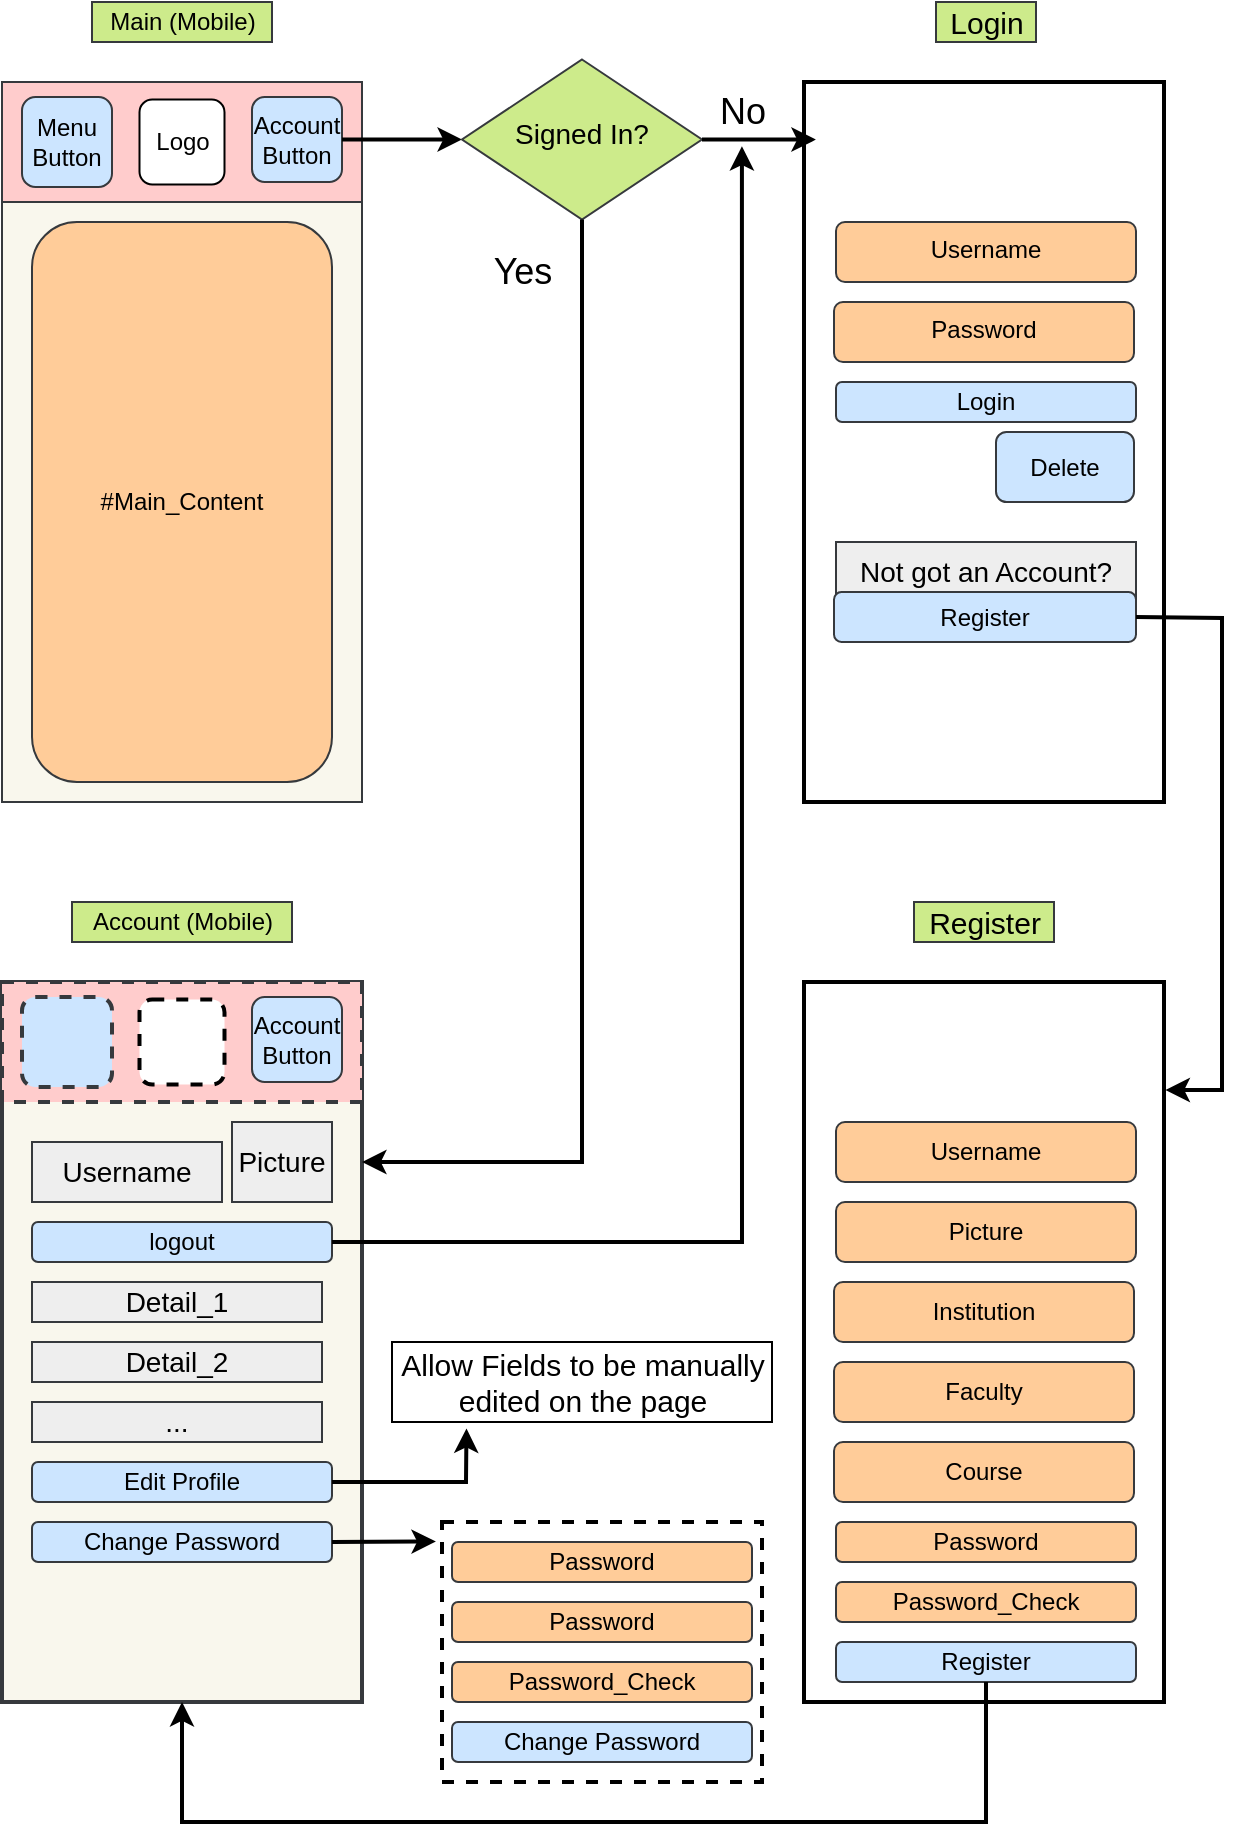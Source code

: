<mxfile version="14.4.3" type="device"><diagram id="piDafpqhtRUU5qUU-vj8" name="Page-1"><mxGraphModel dx="1673" dy="945" grid="1" gridSize="10" guides="1" tooltips="1" connect="1" arrows="1" fold="1" page="1" pageScale="1" pageWidth="827" pageHeight="1169" math="0" shadow="0"><root><mxCell id="0"/><mxCell id="1" parent="0"/><mxCell id="cZ1oKdBOZjsNVK2tnyoh-92" value="" style="rounded=0;whiteSpace=wrap;html=1;strokeColor=#000000;strokeWidth=2;fillColor=none;fontSize=18;dashed=1;" vertex="1" parent="1"><mxGeometry x="270" y="770" width="160" height="130" as="geometry"/></mxCell><mxCell id="cZ1oKdBOZjsNVK2tnyoh-28" value="" style="rounded=0;whiteSpace=wrap;html=1;strokeColor=#000000;strokeWidth=2;fillColor=none;" vertex="1" parent="1"><mxGeometry x="451" y="50" width="180" height="360" as="geometry"/></mxCell><mxCell id="cZ1oKdBOZjsNVK2tnyoh-46" value="Not got an Account?" style="rounded=0;whiteSpace=wrap;html=1;strokeColor=#36393d;strokeWidth=1;fillColor=#eeeeee;fontSize=14;verticalAlign=top;" vertex="1" parent="1"><mxGeometry x="467" y="280" width="150" height="40" as="geometry"/></mxCell><mxCell id="cZ1oKdBOZjsNVK2tnyoh-14" value="" style="rounded=0;whiteSpace=wrap;html=1;strokeColor=#000000;fillColor=none;strokeWidth=2;" vertex="1" parent="1"><mxGeometry x="451" y="500" width="180" height="360" as="geometry"/></mxCell><mxCell id="VLOKbqdBFPINqb7wghkA-30" value="" style="rounded=0;whiteSpace=wrap;html=1;fillColor=#f9f7ed;strokeColor=#36393d;" parent="1" vertex="1"><mxGeometry x="50" y="50" width="180" height="360" as="geometry"/></mxCell><mxCell id="VLOKbqdBFPINqb7wghkA-31" value="" style="rounded=0;whiteSpace=wrap;html=1;strokeColor=#36393d;fillColor=#ffcccc;" parent="1" vertex="1"><mxGeometry x="50" y="50" width="180" height="60" as="geometry"/></mxCell><mxCell id="VLOKbqdBFPINqb7wghkA-32" value="Logo" style="rounded=1;whiteSpace=wrap;html=1;" parent="1" vertex="1"><mxGeometry x="118.75" y="58.75" width="42.5" height="42.5" as="geometry"/></mxCell><mxCell id="VLOKbqdBFPINqb7wghkA-33" value="&lt;div&gt;Menu Button&lt;br&gt;&lt;/div&gt;" style="rounded=1;whiteSpace=wrap;html=1;strokeColor=#36393d;fillColor=#cce5ff;" parent="1" vertex="1"><mxGeometry x="60" y="57.5" width="45" height="45" as="geometry"/></mxCell><mxCell id="VLOKbqdBFPINqb7wghkA-34" value="&lt;div&gt;Account&lt;/div&gt;&lt;div&gt;Button&lt;/div&gt;" style="rounded=1;whiteSpace=wrap;html=1;strokeColor=#36393d;fillColor=#cce5ff;" parent="1" vertex="1"><mxGeometry x="175" y="57.5" width="45" height="42.5" as="geometry"/></mxCell><mxCell id="VLOKbqdBFPINqb7wghkA-37" value="Main (Mobile)" style="text;html=1;align=center;verticalAlign=middle;resizable=0;points=[];autosize=1;strokeColor=#36393d;fillColor=#cdeb8b;" parent="1" vertex="1"><mxGeometry x="95" y="10" width="90" height="20" as="geometry"/></mxCell><mxCell id="cZ1oKdBOZjsNVK2tnyoh-9" value="#Main_Content" style="rounded=1;whiteSpace=wrap;html=1;strokeColor=#36393d;fillColor=#ffcc99;" vertex="1" parent="1"><mxGeometry x="65" y="120" width="150" height="280" as="geometry"/></mxCell><mxCell id="cZ1oKdBOZjsNVK2tnyoh-15" value="Picture" style="rounded=1;whiteSpace=wrap;html=1;strokeColor=#36393d;fillColor=#ffcc99;" vertex="1" parent="1"><mxGeometry x="467" y="610" width="150" height="30" as="geometry"/></mxCell><mxCell id="cZ1oKdBOZjsNVK2tnyoh-22" value="Register" style="text;html=1;align=center;verticalAlign=middle;resizable=0;points=[];autosize=1;strokeColor=#36393d;strokeWidth=1;fontSize=15;fillColor=#cdeb8b;" vertex="1" parent="1"><mxGeometry x="506" y="460" width="70" height="20" as="geometry"/></mxCell><mxCell id="cZ1oKdBOZjsNVK2tnyoh-26" value="" style="endArrow=classic;html=1;strokeWidth=2;fontSize=15;entryX=0;entryY=0.5;entryDx=0;entryDy=0;" edge="1" parent="1" source="VLOKbqdBFPINqb7wghkA-34" target="cZ1oKdBOZjsNVK2tnyoh-47"><mxGeometry width="50" height="50" relative="1" as="geometry"><mxPoint x="320" y="480" as="sourcePoint"/><mxPoint x="260" y="79" as="targetPoint"/></mxGeometry></mxCell><mxCell id="cZ1oKdBOZjsNVK2tnyoh-31" value="Username" style="rounded=1;whiteSpace=wrap;html=1;strokeColor=#36393d;fillColor=#ffcc99;verticalAlign=top;" vertex="1" parent="1"><mxGeometry x="467" y="120" width="150" height="30" as="geometry"/></mxCell><mxCell id="cZ1oKdBOZjsNVK2tnyoh-32" value="Password" style="rounded=1;whiteSpace=wrap;html=1;strokeColor=#36393d;fillColor=#ffcc99;verticalAlign=top;" vertex="1" parent="1"><mxGeometry x="466" y="160" width="150" height="30" as="geometry"/></mxCell><mxCell id="cZ1oKdBOZjsNVK2tnyoh-36" value="Login" style="rounded=1;whiteSpace=wrap;html=1;strokeColor=#36393d;fillColor=#cce5ff;" vertex="1" parent="1"><mxGeometry x="467" y="200" width="150" height="20" as="geometry"/></mxCell><mxCell id="cZ1oKdBOZjsNVK2tnyoh-37" value="Delete" style="rounded=1;whiteSpace=wrap;html=1;strokeColor=#36393d;fillColor=#cce5ff;" vertex="1" parent="1"><mxGeometry x="547" y="225" width="69" height="35" as="geometry"/></mxCell><mxCell id="cZ1oKdBOZjsNVK2tnyoh-39" value="Register" style="rounded=1;whiteSpace=wrap;html=1;strokeColor=#36393d;fillColor=#cce5ff;" vertex="1" parent="1"><mxGeometry x="466" y="305" width="151" height="25" as="geometry"/></mxCell><mxCell id="cZ1oKdBOZjsNVK2tnyoh-41" value="Login" style="text;html=1;align=center;verticalAlign=middle;resizable=0;points=[];autosize=1;strokeColor=#36393d;fontSize=15;fillColor=#cdeb8b;" vertex="1" parent="1"><mxGeometry x="517" y="10" width="50" height="20" as="geometry"/></mxCell><mxCell id="cZ1oKdBOZjsNVK2tnyoh-47" value="&lt;div&gt;Signed In?&lt;/div&gt;" style="rhombus;whiteSpace=wrap;html=1;strokeColor=#36393d;strokeWidth=1;fillColor=#cdeb8b;fontSize=14;verticalAlign=middle;spacingBottom=5;" vertex="1" parent="1"><mxGeometry x="280" y="38.75" width="120" height="80" as="geometry"/></mxCell><mxCell id="cZ1oKdBOZjsNVK2tnyoh-49" value="" style="endArrow=classic;html=1;strokeWidth=2;fontSize=15;entryX=0.033;entryY=0.08;entryDx=0;entryDy=0;entryPerimeter=0;exitX=1;exitY=0.5;exitDx=0;exitDy=0;" edge="1" parent="1" source="cZ1oKdBOZjsNVK2tnyoh-47" target="cZ1oKdBOZjsNVK2tnyoh-28"><mxGeometry width="50" height="50" relative="1" as="geometry"><mxPoint x="220" y="78.75" as="sourcePoint"/><mxPoint x="260" y="78.75" as="targetPoint"/></mxGeometry></mxCell><mxCell id="cZ1oKdBOZjsNVK2tnyoh-50" value="No" style="text;html=1;align=center;verticalAlign=middle;resizable=0;points=[];autosize=1;fontSize=18;" vertex="1" parent="1"><mxGeometry x="400" y="50" width="40" height="30" as="geometry"/></mxCell><mxCell id="cZ1oKdBOZjsNVK2tnyoh-59" value="" style="rounded=0;whiteSpace=wrap;html=1;fillColor=#f9f7ed;strokeColor=#36393d;strokeWidth=2;" vertex="1" parent="1"><mxGeometry x="50" y="500" width="180" height="360" as="geometry"/></mxCell><mxCell id="cZ1oKdBOZjsNVK2tnyoh-60" value="" style="rounded=0;whiteSpace=wrap;html=1;strokeColor=#36393d;fillColor=#ffcccc;dashed=1;strokeWidth=2;" vertex="1" parent="1"><mxGeometry x="50" y="500" width="180" height="60" as="geometry"/></mxCell><mxCell id="cZ1oKdBOZjsNVK2tnyoh-61" value="" style="rounded=1;whiteSpace=wrap;html=1;strokeWidth=2;dashed=1;" vertex="1" parent="1"><mxGeometry x="118.75" y="508.75" width="42.5" height="42.5" as="geometry"/></mxCell><mxCell id="cZ1oKdBOZjsNVK2tnyoh-62" value="" style="rounded=1;whiteSpace=wrap;html=1;strokeColor=#36393d;fillColor=#cce5ff;dashed=1;strokeWidth=2;" vertex="1" parent="1"><mxGeometry x="60" y="507.5" width="45" height="45" as="geometry"/></mxCell><mxCell id="cZ1oKdBOZjsNVK2tnyoh-63" value="&lt;div&gt;Account&lt;/div&gt;&lt;div&gt;Button&lt;/div&gt;" style="rounded=1;whiteSpace=wrap;html=1;strokeColor=#36393d;fillColor=#cce5ff;" vertex="1" parent="1"><mxGeometry x="175" y="507.5" width="45" height="42.5" as="geometry"/></mxCell><mxCell id="cZ1oKdBOZjsNVK2tnyoh-64" value="Account (Mobile)" style="text;html=1;align=center;verticalAlign=middle;resizable=0;points=[];autosize=1;strokeColor=#36393d;fillColor=#cdeb8b;" vertex="1" parent="1"><mxGeometry x="85" y="460" width="110" height="20" as="geometry"/></mxCell><mxCell id="cZ1oKdBOZjsNVK2tnyoh-67" value="Institution" style="rounded=1;whiteSpace=wrap;html=1;strokeColor=#36393d;fillColor=#ffcc99;" vertex="1" parent="1"><mxGeometry x="466" y="650" width="150" height="30" as="geometry"/></mxCell><mxCell id="cZ1oKdBOZjsNVK2tnyoh-68" value="Username" style="rounded=1;whiteSpace=wrap;html=1;strokeColor=#36393d;fillColor=#ffcc99;" vertex="1" parent="1"><mxGeometry x="467" y="570" width="150" height="30" as="geometry"/></mxCell><mxCell id="cZ1oKdBOZjsNVK2tnyoh-69" value="Faculty" style="rounded=1;whiteSpace=wrap;html=1;strokeColor=#36393d;fillColor=#ffcc99;" vertex="1" parent="1"><mxGeometry x="466" y="690" width="150" height="30" as="geometry"/></mxCell><mxCell id="cZ1oKdBOZjsNVK2tnyoh-70" value="Course" style="rounded=1;whiteSpace=wrap;html=1;strokeColor=#36393d;fillColor=#ffcc99;" vertex="1" parent="1"><mxGeometry x="466" y="730" width="150" height="30" as="geometry"/></mxCell><mxCell id="cZ1oKdBOZjsNVK2tnyoh-71" value="Password" style="rounded=1;whiteSpace=wrap;html=1;strokeColor=#36393d;fillColor=#ffcc99;" vertex="1" parent="1"><mxGeometry x="467" y="770" width="150" height="20" as="geometry"/></mxCell><mxCell id="cZ1oKdBOZjsNVK2tnyoh-72" value="Password_Check" style="rounded=1;whiteSpace=wrap;html=1;strokeColor=#36393d;fillColor=#ffcc99;" vertex="1" parent="1"><mxGeometry x="467" y="800" width="150" height="20" as="geometry"/></mxCell><mxCell id="cZ1oKdBOZjsNVK2tnyoh-73" value="Register" style="rounded=1;whiteSpace=wrap;html=1;strokeColor=#36393d;fillColor=#cce5ff;" vertex="1" parent="1"><mxGeometry x="467" y="830" width="150" height="20" as="geometry"/></mxCell><mxCell id="cZ1oKdBOZjsNVK2tnyoh-74" value="" style="endArrow=classic;html=1;strokeWidth=2;fontSize=18;exitX=0.5;exitY=1;exitDx=0;exitDy=0;entryX=1;entryY=0.25;entryDx=0;entryDy=0;rounded=0;" edge="1" parent="1" source="cZ1oKdBOZjsNVK2tnyoh-47" target="cZ1oKdBOZjsNVK2tnyoh-59"><mxGeometry width="50" height="50" relative="1" as="geometry"><mxPoint x="40" y="510" as="sourcePoint"/><mxPoint x="90" y="460" as="targetPoint"/><Array as="points"><mxPoint x="340" y="590"/></Array></mxGeometry></mxCell><mxCell id="cZ1oKdBOZjsNVK2tnyoh-75" value="Yes" style="text;html=1;align=center;verticalAlign=middle;resizable=0;points=[];autosize=1;fontSize=18;" vertex="1" parent="1"><mxGeometry x="290" y="130" width="40" height="30" as="geometry"/></mxCell><mxCell id="cZ1oKdBOZjsNVK2tnyoh-76" value="Picture" style="rounded=0;whiteSpace=wrap;html=1;strokeColor=#36393d;strokeWidth=1;fillColor=#eeeeee;fontSize=14;verticalAlign=middle;" vertex="1" parent="1"><mxGeometry x="165" y="570" width="50" height="40" as="geometry"/></mxCell><mxCell id="cZ1oKdBOZjsNVK2tnyoh-78" value="Username" style="rounded=0;whiteSpace=wrap;html=1;strokeColor=#36393d;strokeWidth=1;fillColor=#eeeeee;fontSize=14;verticalAlign=middle;" vertex="1" parent="1"><mxGeometry x="65" y="580" width="95" height="30" as="geometry"/></mxCell><mxCell id="cZ1oKdBOZjsNVK2tnyoh-79" value="" style="endArrow=classic;html=1;strokeWidth=2;fontSize=18;exitX=1;exitY=0.5;exitDx=0;exitDy=0;entryX=1.004;entryY=0.15;entryDx=0;entryDy=0;rounded=0;entryPerimeter=0;" edge="1" parent="1" source="cZ1oKdBOZjsNVK2tnyoh-39" target="cZ1oKdBOZjsNVK2tnyoh-14"><mxGeometry width="50" height="50" relative="1" as="geometry"><mxPoint x="340" y="118.75" as="sourcePoint"/><mxPoint x="220" y="528.75" as="targetPoint"/><Array as="points"><mxPoint x="660" y="318"/><mxPoint x="660" y="554"/></Array></mxGeometry></mxCell><mxCell id="cZ1oKdBOZjsNVK2tnyoh-80" value="Password" style="rounded=1;whiteSpace=wrap;html=1;strokeColor=#36393d;fillColor=#ffcc99;" vertex="1" parent="1"><mxGeometry x="275" y="810" width="150" height="20" as="geometry"/></mxCell><mxCell id="cZ1oKdBOZjsNVK2tnyoh-81" value="Password_Check" style="rounded=1;whiteSpace=wrap;html=1;strokeColor=#36393d;fillColor=#ffcc99;" vertex="1" parent="1"><mxGeometry x="275" y="840" width="150" height="20" as="geometry"/></mxCell><mxCell id="cZ1oKdBOZjsNVK2tnyoh-82" value="logout" style="rounded=1;whiteSpace=wrap;html=1;strokeColor=#36393d;fillColor=#cce5ff;" vertex="1" parent="1"><mxGeometry x="65" y="620" width="150" height="20" as="geometry"/></mxCell><mxCell id="cZ1oKdBOZjsNVK2tnyoh-84" value="" style="endArrow=classic;html=1;strokeWidth=2;fontSize=18;exitX=1;exitY=0.5;exitDx=0;exitDy=0;rounded=0;entryX=0.499;entryY=1.069;entryDx=0;entryDy=0;entryPerimeter=0;" edge="1" parent="1" source="cZ1oKdBOZjsNVK2tnyoh-82" target="cZ1oKdBOZjsNVK2tnyoh-50"><mxGeometry width="50" height="50" relative="1" as="geometry"><mxPoint x="390" y="189.75" as="sourcePoint"/><mxPoint x="400" y="310" as="targetPoint"/><Array as="points"><mxPoint x="420" y="630"/></Array></mxGeometry></mxCell><mxCell id="cZ1oKdBOZjsNVK2tnyoh-85" value="Detail_1" style="rounded=0;whiteSpace=wrap;html=1;strokeColor=#36393d;strokeWidth=1;fillColor=#eeeeee;fontSize=14;verticalAlign=middle;" vertex="1" parent="1"><mxGeometry x="65" y="650" width="145" height="20" as="geometry"/></mxCell><mxCell id="cZ1oKdBOZjsNVK2tnyoh-86" value="Detail_2" style="rounded=0;whiteSpace=wrap;html=1;strokeColor=#36393d;strokeWidth=1;fillColor=#eeeeee;fontSize=14;verticalAlign=middle;" vertex="1" parent="1"><mxGeometry x="65" y="680" width="145" height="20" as="geometry"/></mxCell><mxCell id="cZ1oKdBOZjsNVK2tnyoh-87" value="..." style="rounded=0;whiteSpace=wrap;html=1;strokeColor=#36393d;strokeWidth=1;fillColor=#eeeeee;fontSize=14;verticalAlign=middle;" vertex="1" parent="1"><mxGeometry x="65" y="710" width="145" height="20" as="geometry"/></mxCell><mxCell id="cZ1oKdBOZjsNVK2tnyoh-88" value="Change Password" style="rounded=1;whiteSpace=wrap;html=1;strokeColor=#36393d;fillColor=#cce5ff;" vertex="1" parent="1"><mxGeometry x="275" y="870" width="150" height="20" as="geometry"/></mxCell><mxCell id="cZ1oKdBOZjsNVK2tnyoh-89" value="Password" style="rounded=1;whiteSpace=wrap;html=1;strokeColor=#36393d;fillColor=#ffcc99;" vertex="1" parent="1"><mxGeometry x="275" y="780" width="150" height="20" as="geometry"/></mxCell><mxCell id="cZ1oKdBOZjsNVK2tnyoh-90" value="Change Password" style="rounded=1;whiteSpace=wrap;html=1;strokeColor=#36393d;fillColor=#cce5ff;" vertex="1" parent="1"><mxGeometry x="65" y="770" width="150" height="20" as="geometry"/></mxCell><mxCell id="cZ1oKdBOZjsNVK2tnyoh-91" value="Edit Profile" style="rounded=1;whiteSpace=wrap;html=1;strokeColor=#36393d;fillColor=#cce5ff;" vertex="1" parent="1"><mxGeometry x="65" y="740" width="150" height="20" as="geometry"/></mxCell><mxCell id="cZ1oKdBOZjsNVK2tnyoh-93" value="" style="endArrow=classic;html=1;strokeWidth=2;fontSize=18;exitX=1;exitY=0.5;exitDx=0;exitDy=0;entryX=-0.019;entryY=0.075;entryDx=0;entryDy=0;entryPerimeter=0;" edge="1" parent="1" source="cZ1oKdBOZjsNVK2tnyoh-90" target="cZ1oKdBOZjsNVK2tnyoh-92"><mxGeometry width="50" height="50" relative="1" as="geometry"><mxPoint x="40" y="900" as="sourcePoint"/><mxPoint x="240" y="780" as="targetPoint"/></mxGeometry></mxCell><mxCell id="cZ1oKdBOZjsNVK2tnyoh-94" value="" style="endArrow=classic;html=1;strokeWidth=2;fontSize=18;exitX=1;exitY=0.5;exitDx=0;exitDy=0;entryX=0.196;entryY=1.081;entryDx=0;entryDy=0;entryPerimeter=0;rounded=0;" edge="1" parent="1" source="cZ1oKdBOZjsNVK2tnyoh-91" target="cZ1oKdBOZjsNVK2tnyoh-95"><mxGeometry width="50" height="50" relative="1" as="geometry"><mxPoint x="40" y="900" as="sourcePoint"/><mxPoint x="270" y="700" as="targetPoint"/><Array as="points"><mxPoint x="282" y="750"/></Array></mxGeometry></mxCell><mxCell id="cZ1oKdBOZjsNVK2tnyoh-95" value="&lt;div style=&quot;font-size: 15px;&quot;&gt;Allow Fields to be manually&lt;/div&gt;&lt;div style=&quot;font-size: 15px;&quot;&gt; edited on the page&lt;/div&gt;" style="text;html=1;align=center;verticalAlign=middle;resizable=0;points=[];autosize=1;fontSize=15;strokeWidth=1;strokeColor=#000000;" vertex="1" parent="1"><mxGeometry x="245" y="680" width="190" height="40" as="geometry"/></mxCell><mxCell id="cZ1oKdBOZjsNVK2tnyoh-98" value="" style="endArrow=classic;html=1;strokeWidth=2;fontSize=18;exitX=0.5;exitY=1;exitDx=0;exitDy=0;entryX=0.5;entryY=1;entryDx=0;entryDy=0;rounded=0;" edge="1" parent="1" source="cZ1oKdBOZjsNVK2tnyoh-73" target="cZ1oKdBOZjsNVK2tnyoh-59"><mxGeometry width="50" height="50" relative="1" as="geometry"><mxPoint x="640" y="840" as="sourcePoint"/><mxPoint x="654.72" y="1076.5" as="targetPoint"/><Array as="points"><mxPoint x="542" y="880"/><mxPoint x="542" y="920"/><mxPoint x="140" y="920"/></Array></mxGeometry></mxCell></root></mxGraphModel></diagram></mxfile>